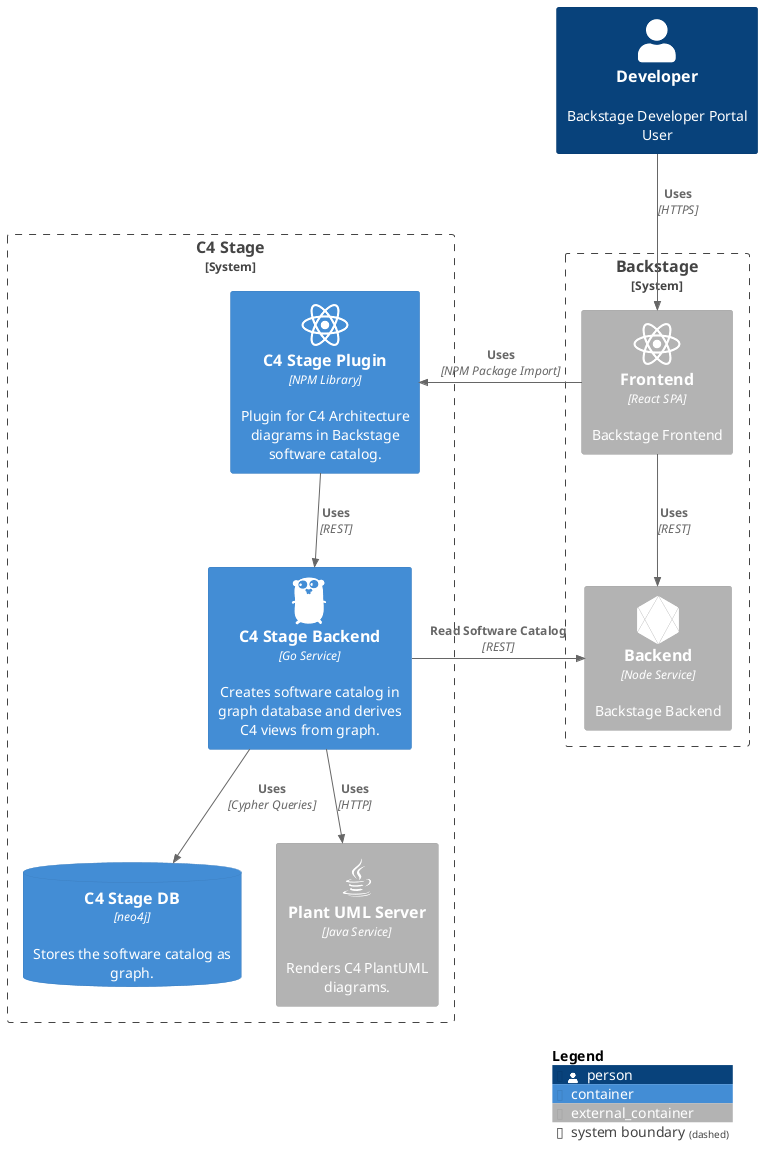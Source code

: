 @startuml "C4 Stage Overview"
!include <C4/C4_Container>
!include <tupadr3/common>
!include <tupadr3/devicons/java>
!include <tupadr3/devicons2/go>
!include <tupadr3/devicons2/react_original>
!include <tupadr3/devicons2/nodejs>

'SHOW_PERSON_PORTRAIT()

Person(developer, "Developer", "Backstage Developer Portal User")

System_Boundary(backstage, "Backstage") {
    Container_Ext(backstageFrontend, "Frontend", "React SPA", "Backstage Frontend", $sprite="react_original")
    Container_Ext(backstageBackend, "Backend", "Node Service", "Backstage Backend", $sprite="nodejs")

    Rel_D(backstageFrontend, backstageBackend, "Uses", "REST")
}

System_Boundary(c4stagesys, "C4 Stage") {
    Container(c4StagePlugin, "C4 Stage Plugin", "NPM Library", "Plugin for C4 Architecture diagrams in Backstage software catalog.", $sprite="react_original")

    Container(c4stage, "C4 Stage Backend", "Go Service", "Creates software catalog in graph database and derives C4 views from graph.", $sprite="go")
    ContainerDb(c4stageDb, "C4 Stage DB", "neo4j", "Stores the software catalog as graph.")
    Container_Ext(plantUMLServer, "Plant UML Server", "Java Service", "Renders C4 PlantUML diagrams.", $sprite="java")

    Rel_D(c4StagePlugin, c4stage, "Uses", "REST")
    Rel_D(c4stage, c4stageDb, "Uses", "Cypher Queries")
    Rel_D(c4stage, plantUMLServer, "Uses", "HTTP")
    Rel_R(c4stage, backstageBackend, "Read Software Catalog", "REST")
    Rel_L(backstageFrontend, c4StagePlugin, "Uses", "NPM Package Import")
}

Rel_D(developer, backstageFrontend, "Uses", "HTTPS")

SHOW_LEGEND()

@enduml